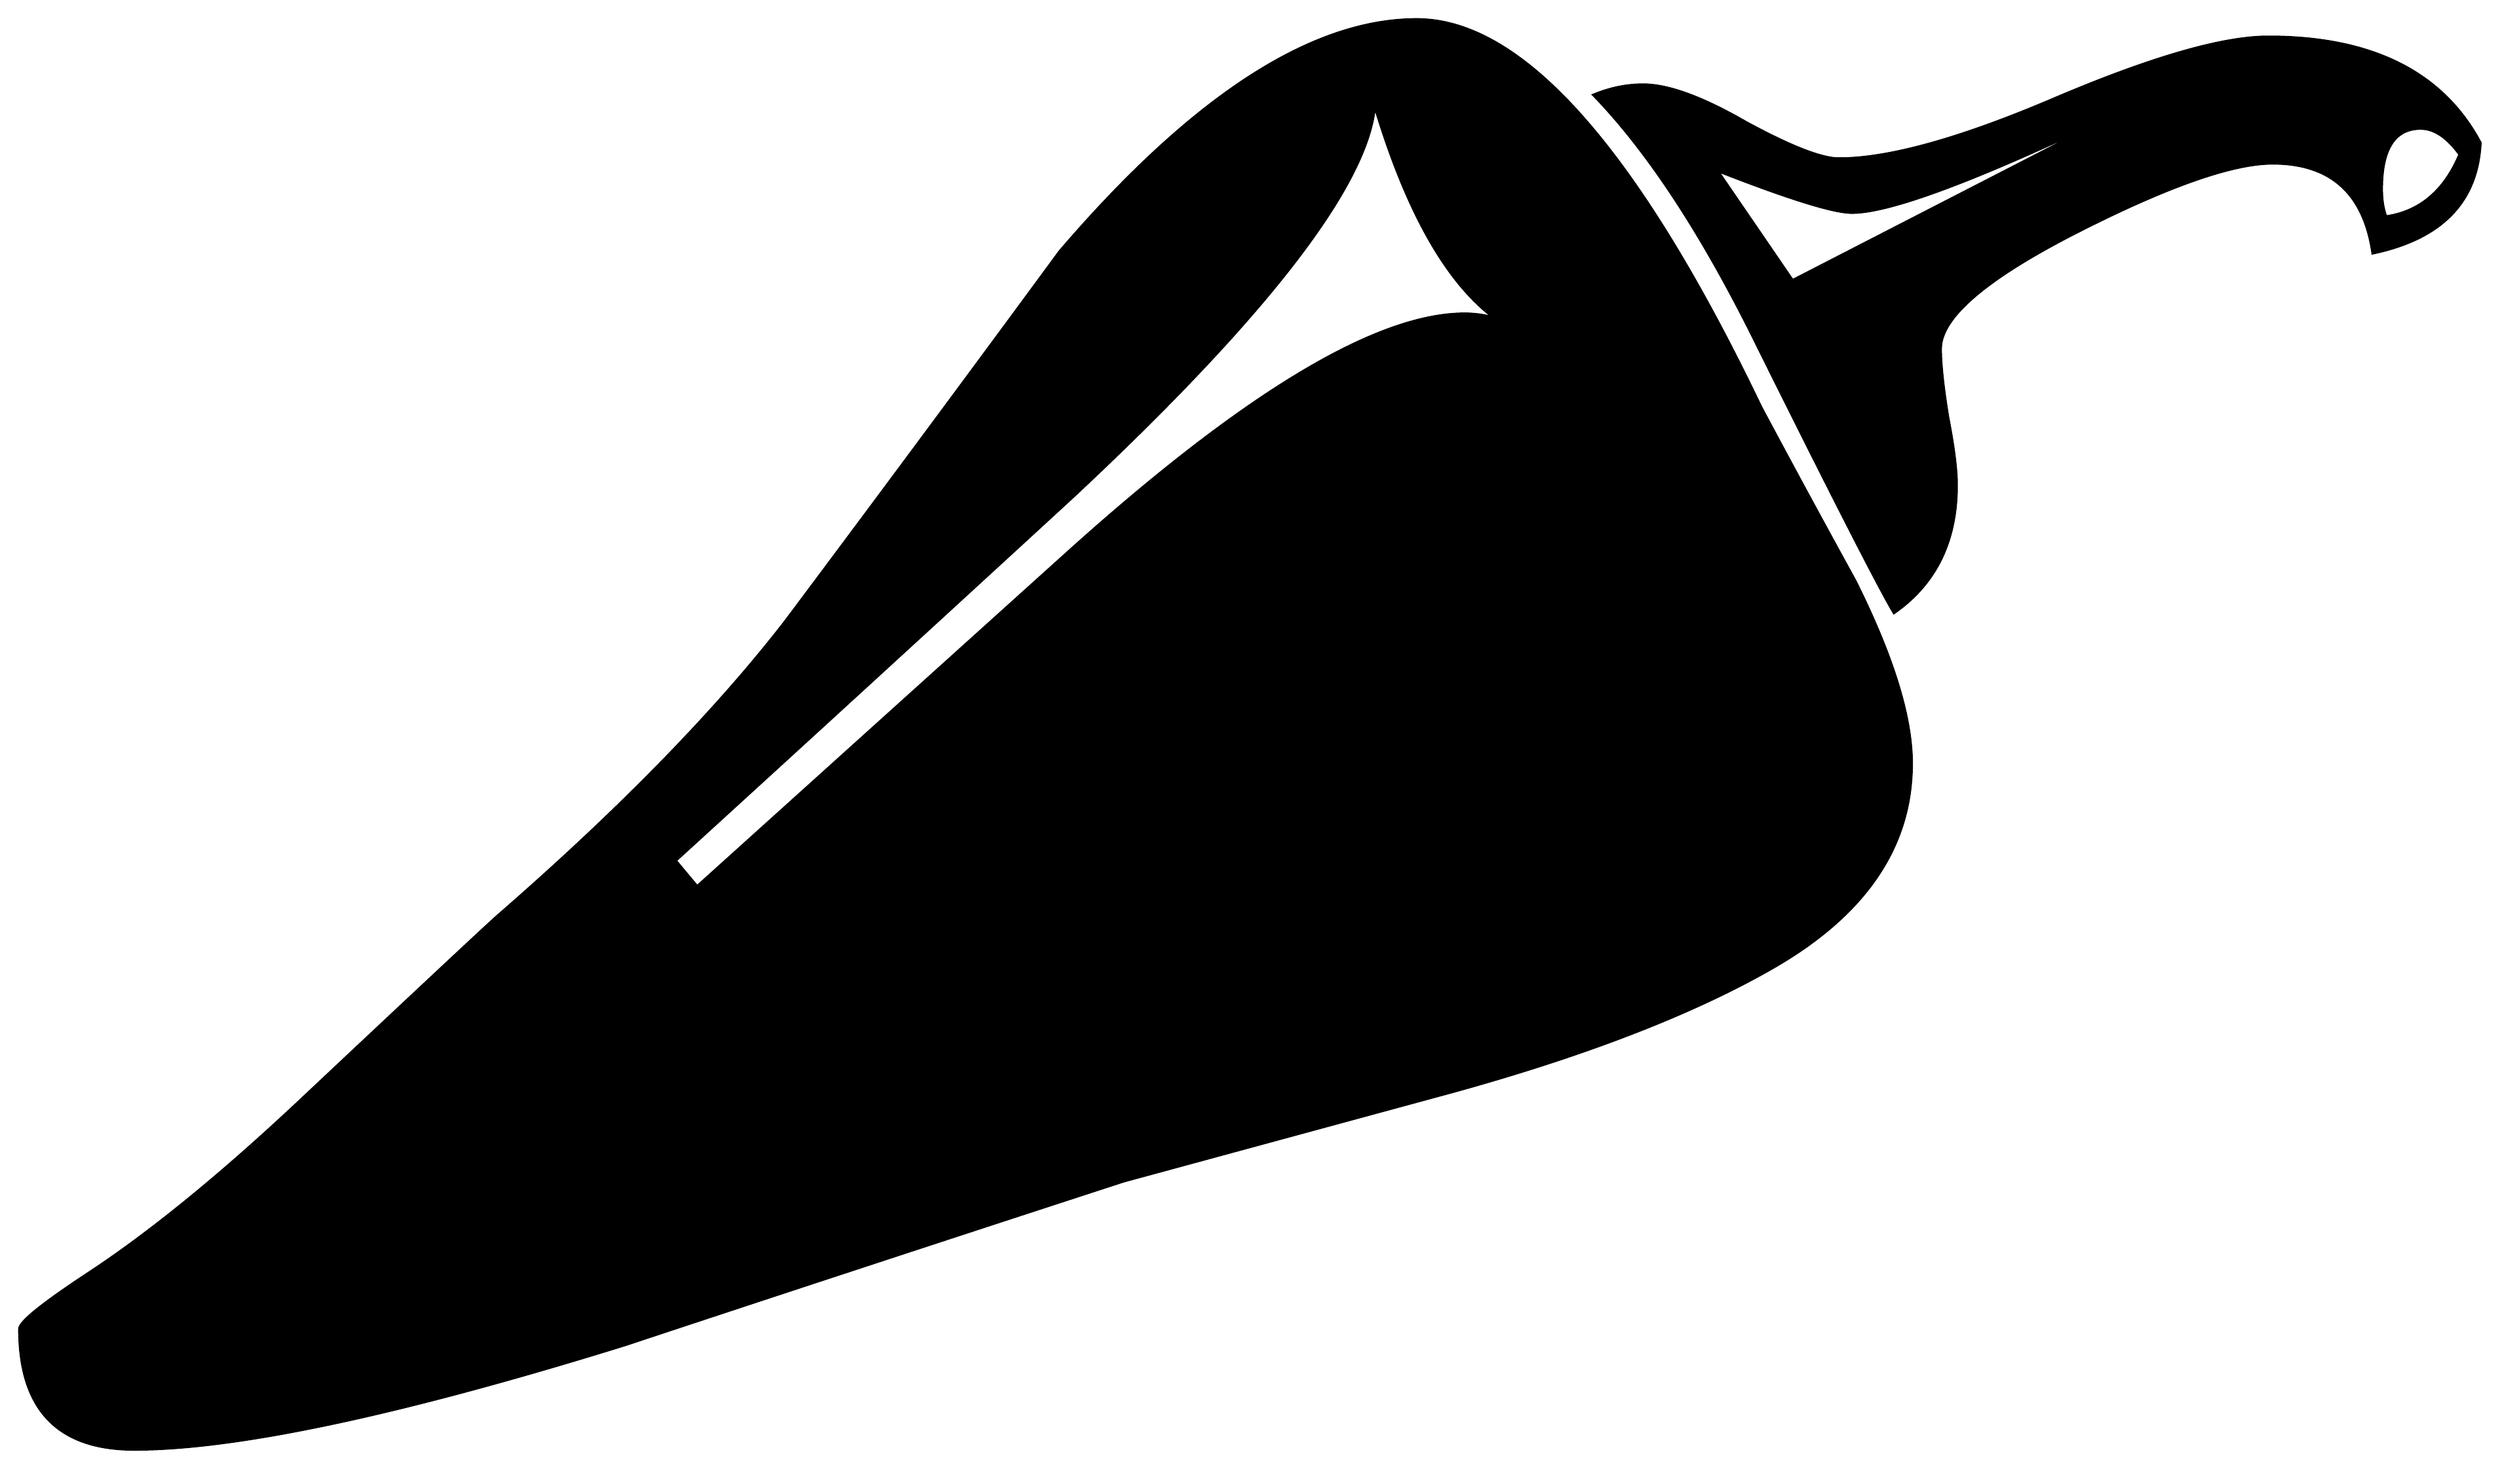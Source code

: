 


\begin{tikzpicture}[y=0.80pt, x=0.80pt, yscale=-1.0, xscale=1.0, inner sep=0pt, outer sep=0pt]
\begin{scope}[shift={(100.0,1591.0)},nonzero rule]
  \path[draw=.,fill=.,line width=1.600pt] (1876.0,-875.0) ..
    controls (1874.0,-834.333) and (1849.333,-809.0) ..
    (1802.0,-799.0) .. controls (1796.0,-840.333) and
    (1773.0,-861.0) .. (1733.0,-861.0) .. controls
    (1705.667,-861.0) and (1661.667,-845.667) .. (1601.0,-815.0) ..
    controls (1536.333,-782.333) and (1504.0,-755.0) ..
    (1504.0,-733.0) .. controls (1504.0,-722.333) and
    (1505.667,-706.667) .. (1509.0,-686.0) .. controls
    (1513.0,-665.333) and (1515.0,-649.667) .. (1515.0,-639.0) ..
    controls (1515.0,-600.333) and (1500.667,-571.0) ..
    (1472.0,-551.0) .. controls (1462.0,-567.667) and
    (1430.667,-629.0) .. (1378.0,-735.0) .. controls
    (1340.667,-811.0) and (1303.0,-868.667) .. (1265.0,-908.0) ..
    controls (1276.333,-912.667) and (1287.667,-915.0) ..
    (1299.0,-915.0) .. controls (1316.333,-915.0) and
    (1340.0,-906.333) .. (1370.0,-889.0) .. controls
    (1400.667,-872.333) and (1422.0,-864.0) .. (1434.0,-864.0) ..
    controls (1468.667,-864.0) and (1518.667,-878.0) ..
    (1584.0,-906.0) .. controls (1650.0,-934.0) and
    (1698.667,-948.0) .. (1730.0,-948.0) .. controls
    (1801.333,-948.0) and (1850.0,-923.667) .. (1876.0,-875.0) --
    cycle(1484.0,-447.0) .. controls (1484.0,-389.667) and
    (1452.0,-342.667) .. (1388.0,-306.0) .. controls
    (1333.333,-274.667) and (1260.333,-246.333) .. (1169.0,-221.0) ..
    controls (1093.0,-200.333) and (1017.0,-179.667) ..
    (941.0,-159.0) .. controls (826.333,-121.667) and (711.667,-84.0)
    .. (597.0,-46.0) .. controls (442.333,2.0) and (329.667,26.0) ..
    (259.0,26.0) .. controls (206.333,26.0) and (180.0,-1.667) ..
    (180.0,-57.0) .. controls (180.0,-61.667) and (195.667,-74.333) ..
    (227.0,-95.0) .. controls (269.667,-123.0) and (318.333,-162.667)
    .. (373.0,-214.0) .. controls (462.333,-298.0) and
    (508.333,-341.0) .. (511.0,-343.0) .. controls (594.333,-415.667)
    and (660.0,-483.0) .. (708.0,-545.0) .. controls
    (771.333,-629.667) and (834.333,-714.667) .. (897.0,-800.0) ..
    controls (988.333,-906.667) and (1070.333,-960.0) ..
    (1143.0,-960.0) .. controls (1215.667,-960.0) and
    (1294.667,-871.0) .. (1380.0,-693.0) .. controls
    (1401.333,-653.0) and (1423.0,-613.0) .. (1445.0,-573.0) ..
    controls (1471.0,-521.0) and (1484.0,-479.0) ..
    (1484.0,-447.0) -- cycle(1862.0,-867.0) .. controls
    (1853.333,-879.0) and (1844.333,-885.0) .. (1835.0,-885.0) ..
    controls (1817.0,-885.0) and (1808.0,-871.0) ..
    (1808.0,-843.0) .. controls (1808.0,-835.667) and
    (1809.0,-829.333) .. (1811.0,-824.0) .. controls
    (1834.333,-827.333) and (1851.333,-841.667) .. (1862.0,-867.0) --
    cycle(1643.0,-904.0) .. controls (1537.667,-852.667) and
    (1471.0,-827.0) .. (1443.0,-827.0) .. controls
    (1430.333,-827.0) and (1399.333,-836.667) .. (1350.0,-856.0) --
    (1402.0,-780.0) -- (1643.0,-904.0) -- cycle(1197.0,-754.0)
    .. controls (1163.667,-778.667) and (1136.0,-827.667) ..
    (1114.0,-901.0) .. controls (1109.333,-846.333) and
    (1040.0,-756.333) .. (906.0,-631.0) .. controls (814.667,-547.0)
    and (723.333,-463.333) .. (632.0,-380.0) -- (647.0,-362.0) --
    (902.0,-592.0) .. controls (1024.0,-702.0) and
    (1115.333,-757.0) .. (1176.0,-757.0) .. controls
    (1183.333,-757.0) and (1190.333,-756.0) .. (1197.0,-754.0) --
    cycle;
\end{scope}

\end{tikzpicture}


